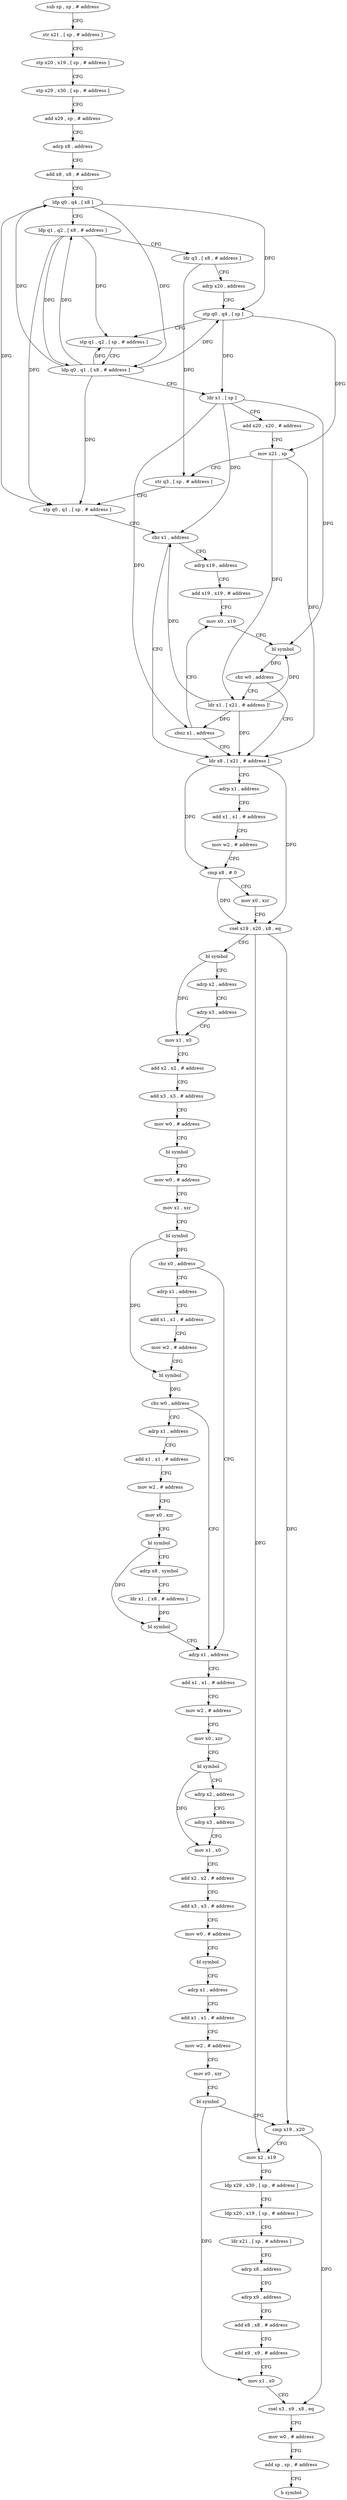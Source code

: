 digraph "func" {
"4200280" [label = "sub sp , sp , # address" ]
"4200284" [label = "str x21 , [ sp , # address ]" ]
"4200288" [label = "stp x20 , x19 , [ sp , # address ]" ]
"4200292" [label = "stp x29 , x30 , [ sp , # address ]" ]
"4200296" [label = "add x29 , sp , # address" ]
"4200300" [label = "adrp x8 , address" ]
"4200304" [label = "add x8 , x8 , # address" ]
"4200308" [label = "ldp q0 , q4 , [ x8 ]" ]
"4200312" [label = "ldp q1 , q2 , [ x8 , # address ]" ]
"4200316" [label = "ldr q3 , [ x8 , # address ]" ]
"4200320" [label = "adrp x20 , address" ]
"4200324" [label = "stp q0 , q4 , [ sp ]" ]
"4200328" [label = "stp q1 , q2 , [ sp , # address ]" ]
"4200332" [label = "ldp q0 , q1 , [ x8 , # address ]" ]
"4200336" [label = "ldr x1 , [ sp ]" ]
"4200340" [label = "add x20 , x20 , # address" ]
"4200344" [label = "mov x21 , sp" ]
"4200348" [label = "str q3 , [ sp , # address ]" ]
"4200352" [label = "stp q0 , q1 , [ sp , # address ]" ]
"4200356" [label = "cbz x1 , address" ]
"4200388" [label = "ldr x8 , [ x21 , # address ]" ]
"4200360" [label = "adrp x19 , address" ]
"4200392" [label = "adrp x1 , address" ]
"4200396" [label = "add x1 , x1 , # address" ]
"4200400" [label = "mov w2 , # address" ]
"4200404" [label = "cmp x8 , # 0" ]
"4200408" [label = "mov x0 , xzr" ]
"4200412" [label = "csel x19 , x20 , x8 , eq" ]
"4200416" [label = "bl symbol" ]
"4200420" [label = "adrp x2 , address" ]
"4200424" [label = "adrp x3 , address" ]
"4200428" [label = "mov x1 , x0" ]
"4200432" [label = "add x2 , x2 , # address" ]
"4200436" [label = "add x3 , x3 , # address" ]
"4200440" [label = "mov w0 , # address" ]
"4200444" [label = "bl symbol" ]
"4200448" [label = "mov w0 , # address" ]
"4200452" [label = "mov x1 , xzr" ]
"4200456" [label = "bl symbol" ]
"4200460" [label = "cbz x0 , address" ]
"4200516" [label = "adrp x1 , address" ]
"4200464" [label = "adrp x1 , address" ]
"4200364" [label = "add x19 , x19 , # address" ]
"4200368" [label = "mov x0 , x19" ]
"4200520" [label = "add x1 , x1 , # address" ]
"4200524" [label = "mov w2 , # address" ]
"4200528" [label = "mov x0 , xzr" ]
"4200532" [label = "bl symbol" ]
"4200536" [label = "adrp x2 , address" ]
"4200540" [label = "adrp x3 , address" ]
"4200544" [label = "mov x1 , x0" ]
"4200548" [label = "add x2 , x2 , # address" ]
"4200552" [label = "add x3 , x3 , # address" ]
"4200556" [label = "mov w0 , # address" ]
"4200560" [label = "bl symbol" ]
"4200564" [label = "adrp x1 , address" ]
"4200568" [label = "add x1 , x1 , # address" ]
"4200572" [label = "mov w2 , # address" ]
"4200576" [label = "mov x0 , xzr" ]
"4200580" [label = "bl symbol" ]
"4200584" [label = "cmp x19 , x20" ]
"4200588" [label = "mov x2 , x19" ]
"4200592" [label = "ldp x29 , x30 , [ sp , # address ]" ]
"4200596" [label = "ldp x20 , x19 , [ sp , # address ]" ]
"4200600" [label = "ldr x21 , [ sp , # address ]" ]
"4200604" [label = "adrp x8 , address" ]
"4200608" [label = "adrp x9 , address" ]
"4200612" [label = "add x8 , x8 , # address" ]
"4200616" [label = "add x9 , x9 , # address" ]
"4200620" [label = "mov x1 , x0" ]
"4200624" [label = "csel x3 , x9 , x8 , eq" ]
"4200628" [label = "mov w0 , # address" ]
"4200632" [label = "add sp , sp , # address" ]
"4200636" [label = "b symbol" ]
"4200468" [label = "add x1 , x1 , # address" ]
"4200472" [label = "mov w2 , # address" ]
"4200476" [label = "bl symbol" ]
"4200480" [label = "cbz w0 , address" ]
"4200484" [label = "adrp x1 , address" ]
"4200380" [label = "ldr x1 , [ x21 , # address ]!" ]
"4200384" [label = "cbnz x1 , address" ]
"4200488" [label = "add x1 , x1 , # address" ]
"4200492" [label = "mov w2 , # address" ]
"4200496" [label = "mov x0 , xzr" ]
"4200500" [label = "bl symbol" ]
"4200504" [label = "adrp x8 , symbol" ]
"4200508" [label = "ldr x1 , [ x8 , # address ]" ]
"4200512" [label = "bl symbol" ]
"4200372" [label = "bl symbol" ]
"4200376" [label = "cbz w0 , address" ]
"4200280" -> "4200284" [ label = "CFG" ]
"4200284" -> "4200288" [ label = "CFG" ]
"4200288" -> "4200292" [ label = "CFG" ]
"4200292" -> "4200296" [ label = "CFG" ]
"4200296" -> "4200300" [ label = "CFG" ]
"4200300" -> "4200304" [ label = "CFG" ]
"4200304" -> "4200308" [ label = "CFG" ]
"4200308" -> "4200312" [ label = "CFG" ]
"4200308" -> "4200324" [ label = "DFG" ]
"4200308" -> "4200332" [ label = "DFG" ]
"4200308" -> "4200352" [ label = "DFG" ]
"4200312" -> "4200316" [ label = "CFG" ]
"4200312" -> "4200328" [ label = "DFG" ]
"4200312" -> "4200332" [ label = "DFG" ]
"4200312" -> "4200352" [ label = "DFG" ]
"4200316" -> "4200320" [ label = "CFG" ]
"4200316" -> "4200348" [ label = "DFG" ]
"4200320" -> "4200324" [ label = "CFG" ]
"4200324" -> "4200328" [ label = "CFG" ]
"4200324" -> "4200336" [ label = "DFG" ]
"4200324" -> "4200344" [ label = "DFG" ]
"4200328" -> "4200332" [ label = "CFG" ]
"4200332" -> "4200336" [ label = "CFG" ]
"4200332" -> "4200308" [ label = "DFG" ]
"4200332" -> "4200312" [ label = "DFG" ]
"4200332" -> "4200324" [ label = "DFG" ]
"4200332" -> "4200328" [ label = "DFG" ]
"4200332" -> "4200352" [ label = "DFG" ]
"4200336" -> "4200340" [ label = "CFG" ]
"4200336" -> "4200356" [ label = "DFG" ]
"4200336" -> "4200372" [ label = "DFG" ]
"4200336" -> "4200384" [ label = "DFG" ]
"4200340" -> "4200344" [ label = "CFG" ]
"4200344" -> "4200348" [ label = "CFG" ]
"4200344" -> "4200388" [ label = "DFG" ]
"4200344" -> "4200380" [ label = "DFG" ]
"4200348" -> "4200352" [ label = "CFG" ]
"4200352" -> "4200356" [ label = "CFG" ]
"4200356" -> "4200388" [ label = "CFG" ]
"4200356" -> "4200360" [ label = "CFG" ]
"4200388" -> "4200392" [ label = "CFG" ]
"4200388" -> "4200404" [ label = "DFG" ]
"4200388" -> "4200412" [ label = "DFG" ]
"4200360" -> "4200364" [ label = "CFG" ]
"4200392" -> "4200396" [ label = "CFG" ]
"4200396" -> "4200400" [ label = "CFG" ]
"4200400" -> "4200404" [ label = "CFG" ]
"4200404" -> "4200408" [ label = "CFG" ]
"4200404" -> "4200412" [ label = "DFG" ]
"4200408" -> "4200412" [ label = "CFG" ]
"4200412" -> "4200416" [ label = "CFG" ]
"4200412" -> "4200584" [ label = "DFG" ]
"4200412" -> "4200588" [ label = "DFG" ]
"4200416" -> "4200420" [ label = "CFG" ]
"4200416" -> "4200428" [ label = "DFG" ]
"4200420" -> "4200424" [ label = "CFG" ]
"4200424" -> "4200428" [ label = "CFG" ]
"4200428" -> "4200432" [ label = "CFG" ]
"4200432" -> "4200436" [ label = "CFG" ]
"4200436" -> "4200440" [ label = "CFG" ]
"4200440" -> "4200444" [ label = "CFG" ]
"4200444" -> "4200448" [ label = "CFG" ]
"4200448" -> "4200452" [ label = "CFG" ]
"4200452" -> "4200456" [ label = "CFG" ]
"4200456" -> "4200460" [ label = "DFG" ]
"4200456" -> "4200476" [ label = "DFG" ]
"4200460" -> "4200516" [ label = "CFG" ]
"4200460" -> "4200464" [ label = "CFG" ]
"4200516" -> "4200520" [ label = "CFG" ]
"4200464" -> "4200468" [ label = "CFG" ]
"4200364" -> "4200368" [ label = "CFG" ]
"4200368" -> "4200372" [ label = "CFG" ]
"4200520" -> "4200524" [ label = "CFG" ]
"4200524" -> "4200528" [ label = "CFG" ]
"4200528" -> "4200532" [ label = "CFG" ]
"4200532" -> "4200536" [ label = "CFG" ]
"4200532" -> "4200544" [ label = "DFG" ]
"4200536" -> "4200540" [ label = "CFG" ]
"4200540" -> "4200544" [ label = "CFG" ]
"4200544" -> "4200548" [ label = "CFG" ]
"4200548" -> "4200552" [ label = "CFG" ]
"4200552" -> "4200556" [ label = "CFG" ]
"4200556" -> "4200560" [ label = "CFG" ]
"4200560" -> "4200564" [ label = "CFG" ]
"4200564" -> "4200568" [ label = "CFG" ]
"4200568" -> "4200572" [ label = "CFG" ]
"4200572" -> "4200576" [ label = "CFG" ]
"4200576" -> "4200580" [ label = "CFG" ]
"4200580" -> "4200584" [ label = "CFG" ]
"4200580" -> "4200620" [ label = "DFG" ]
"4200584" -> "4200588" [ label = "CFG" ]
"4200584" -> "4200624" [ label = "DFG" ]
"4200588" -> "4200592" [ label = "CFG" ]
"4200592" -> "4200596" [ label = "CFG" ]
"4200596" -> "4200600" [ label = "CFG" ]
"4200600" -> "4200604" [ label = "CFG" ]
"4200604" -> "4200608" [ label = "CFG" ]
"4200608" -> "4200612" [ label = "CFG" ]
"4200612" -> "4200616" [ label = "CFG" ]
"4200616" -> "4200620" [ label = "CFG" ]
"4200620" -> "4200624" [ label = "CFG" ]
"4200624" -> "4200628" [ label = "CFG" ]
"4200628" -> "4200632" [ label = "CFG" ]
"4200632" -> "4200636" [ label = "CFG" ]
"4200468" -> "4200472" [ label = "CFG" ]
"4200472" -> "4200476" [ label = "CFG" ]
"4200476" -> "4200480" [ label = "DFG" ]
"4200480" -> "4200516" [ label = "CFG" ]
"4200480" -> "4200484" [ label = "CFG" ]
"4200484" -> "4200488" [ label = "CFG" ]
"4200380" -> "4200384" [ label = "DFG" ]
"4200380" -> "4200356" [ label = "DFG" ]
"4200380" -> "4200388" [ label = "DFG" ]
"4200380" -> "4200372" [ label = "DFG" ]
"4200384" -> "4200368" [ label = "CFG" ]
"4200384" -> "4200388" [ label = "CFG" ]
"4200488" -> "4200492" [ label = "CFG" ]
"4200492" -> "4200496" [ label = "CFG" ]
"4200496" -> "4200500" [ label = "CFG" ]
"4200500" -> "4200504" [ label = "CFG" ]
"4200500" -> "4200512" [ label = "DFG" ]
"4200504" -> "4200508" [ label = "CFG" ]
"4200508" -> "4200512" [ label = "DFG" ]
"4200512" -> "4200516" [ label = "CFG" ]
"4200372" -> "4200376" [ label = "DFG" ]
"4200376" -> "4200388" [ label = "CFG" ]
"4200376" -> "4200380" [ label = "CFG" ]
}
